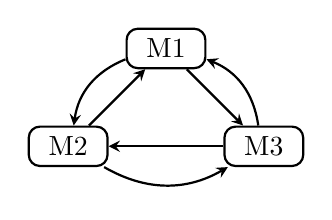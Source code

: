 %!TEX root = ../MCSS.tex
\begin{tikzpicture}[
state/.style={draw,rounded corners, minimum height=.5cm},
every node/.style={node distance = 50},
every path/.style={draw,->, >=stealth, thick, minimum width=1cm},
]

    \node[state] (m1) at (0,0) {M1};
    \node[state] (m2) [below left of = m1] {M2};
    \node[state] (m3) [below right of = m1] {M3};

    \path
        (m1) edge[bend right] (m2)
        (m2) edge (m1)
        (m1) edge (m3)
        (m3) edge[bend right] (m1)
        (m3) edge (m2)
        (m2) edge[bend right] (m3)
    ;

\end{tikzpicture}